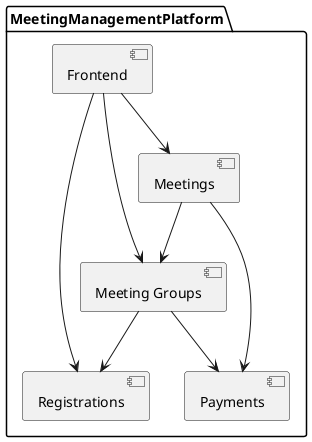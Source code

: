 @startuml
package MeetingManagementPlatform {
[Registrations] as Registrations
[Meeting Groups] as MeetingGroupMgmt
[Meetings] as MeetingMgmt
[Payments] as PaymentSubsystem
[Frontend] as WebInterface

WebInterface --> Registrations
WebInterface --> MeetingGroupMgmt
WebInterface --> MeetingMgmt
MeetingGroupMgmt --> Registrations
MeetingMgmt --> MeetingGroupMgmt
MeetingMgmt --> PaymentSubsystem
MeetingGroupMgmt --> PaymentSubsystem
}
@enduml